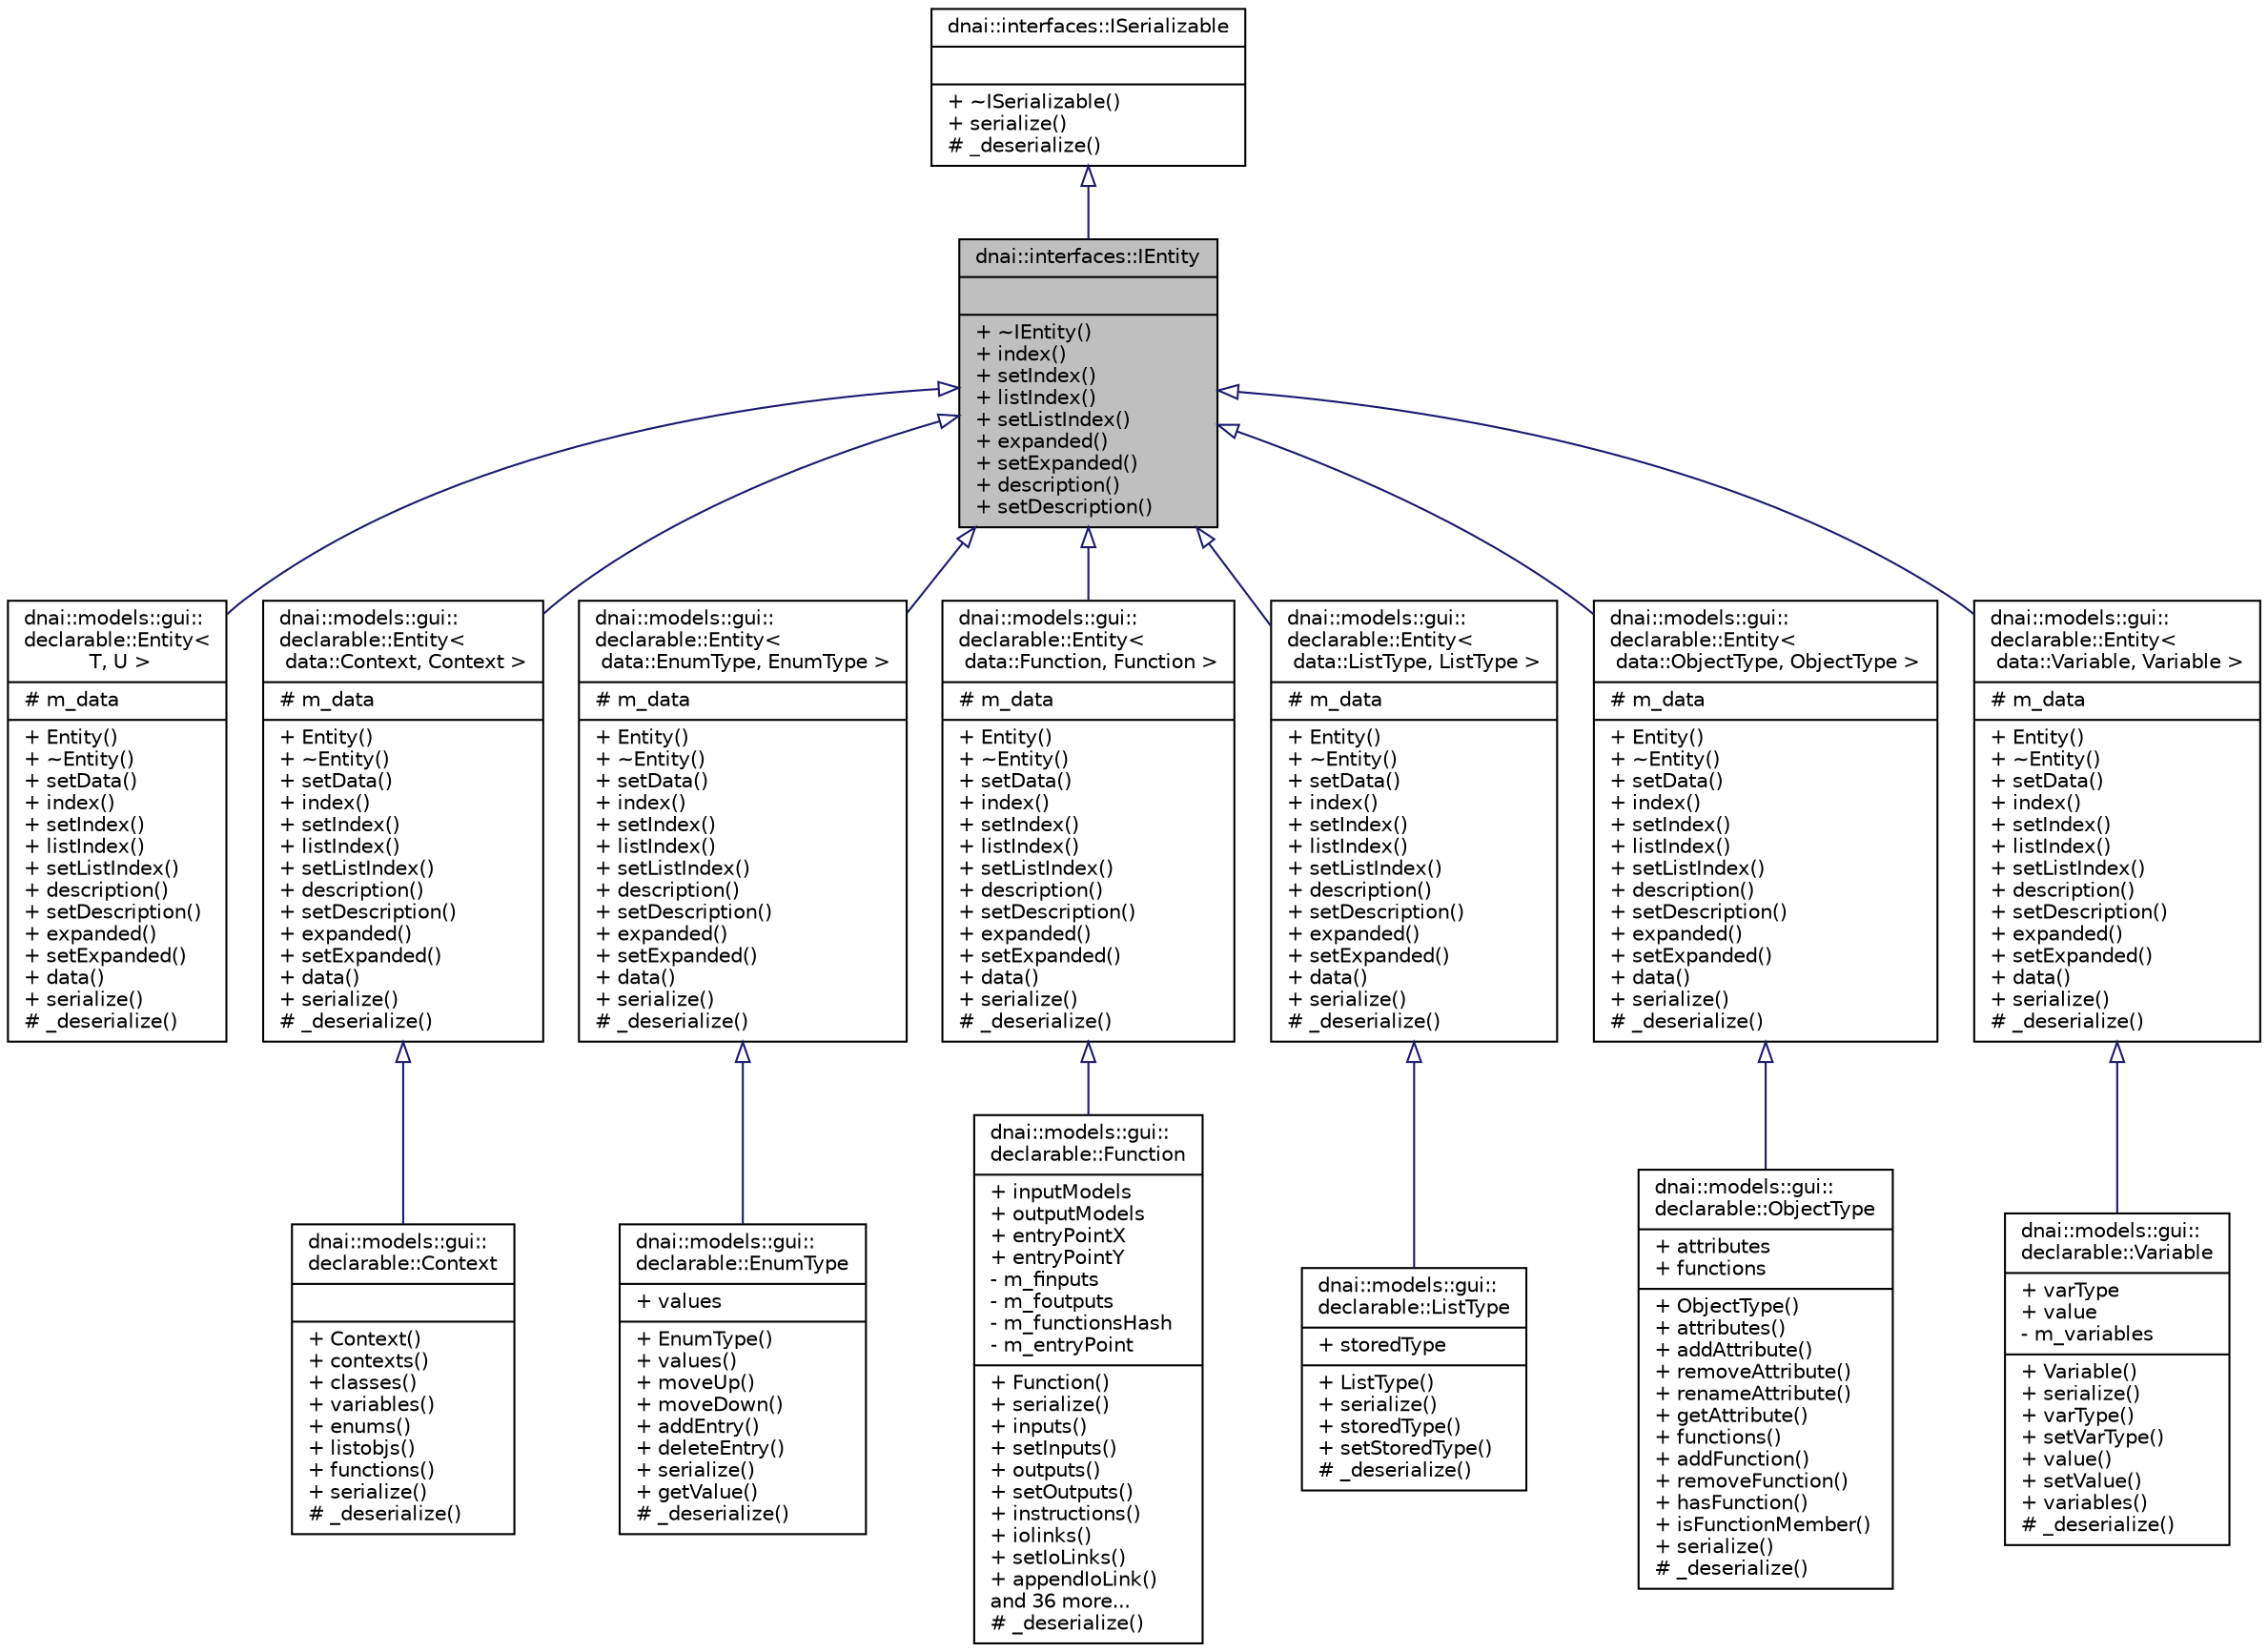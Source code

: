 digraph "dnai::interfaces::IEntity"
{
  edge [fontname="Helvetica",fontsize="10",labelfontname="Helvetica",labelfontsize="10"];
  node [fontname="Helvetica",fontsize="10",shape=record];
  Node1 [label="{dnai::interfaces::IEntity\n||+ ~IEntity()\l+ index()\l+ setIndex()\l+ listIndex()\l+ setListIndex()\l+ expanded()\l+ setExpanded()\l+ description()\l+ setDescription()\l}",height=0.2,width=0.4,color="black", fillcolor="grey75", style="filled", fontcolor="black"];
  Node2 -> Node1 [dir="back",color="midnightblue",fontsize="10",style="solid",arrowtail="onormal",fontname="Helvetica"];
  Node2 [label="{dnai::interfaces::ISerializable\n||+ ~ISerializable()\l+ serialize()\l# _deserialize()\l}",height=0.2,width=0.4,color="black", fillcolor="white", style="filled",URL="$classdnai_1_1interfaces_1_1_i_serializable.html",tooltip="Allow inherited class to serialize and deserialize itself. "];
  Node1 -> Node3 [dir="back",color="midnightblue",fontsize="10",style="solid",arrowtail="onormal",fontname="Helvetica"];
  Node3 [label="{dnai::models::gui::\ldeclarable::Entity\<\l T, U \>\n|# m_data\l|+ Entity()\l+ ~Entity()\l+ setData()\l+ index()\l+ setIndex()\l+ listIndex()\l+ setListIndex()\l+ description()\l+ setDescription()\l+ expanded()\l+ setExpanded()\l+ data()\l+ serialize()\l# _deserialize()\l}",height=0.2,width=0.4,color="black", fillcolor="white", style="filled",URL="$classdnai_1_1models_1_1gui_1_1declarable_1_1_entity.html"];
  Node1 -> Node4 [dir="back",color="midnightblue",fontsize="10",style="solid",arrowtail="onormal",fontname="Helvetica"];
  Node4 [label="{dnai::models::gui::\ldeclarable::Entity\<\l data::Context, Context \>\n|# m_data\l|+ Entity()\l+ ~Entity()\l+ setData()\l+ index()\l+ setIndex()\l+ listIndex()\l+ setListIndex()\l+ description()\l+ setDescription()\l+ expanded()\l+ setExpanded()\l+ data()\l+ serialize()\l# _deserialize()\l}",height=0.2,width=0.4,color="black", fillcolor="white", style="filled",URL="$classdnai_1_1models_1_1gui_1_1declarable_1_1_entity.html"];
  Node4 -> Node5 [dir="back",color="midnightblue",fontsize="10",style="solid",arrowtail="onormal",fontname="Helvetica"];
  Node5 [label="{dnai::models::gui::\ldeclarable::Context\n||+ Context()\l+ contexts()\l+ classes()\l+ variables()\l+ enums()\l+ listobjs()\l+ functions()\l+ serialize()\l# _deserialize()\l}",height=0.2,width=0.4,color="black", fillcolor="white", style="filled",URL="$classdnai_1_1models_1_1gui_1_1declarable_1_1_context.html"];
  Node1 -> Node6 [dir="back",color="midnightblue",fontsize="10",style="solid",arrowtail="onormal",fontname="Helvetica"];
  Node6 [label="{dnai::models::gui::\ldeclarable::Entity\<\l data::EnumType, EnumType \>\n|# m_data\l|+ Entity()\l+ ~Entity()\l+ setData()\l+ index()\l+ setIndex()\l+ listIndex()\l+ setListIndex()\l+ description()\l+ setDescription()\l+ expanded()\l+ setExpanded()\l+ data()\l+ serialize()\l# _deserialize()\l}",height=0.2,width=0.4,color="black", fillcolor="white", style="filled",URL="$classdnai_1_1models_1_1gui_1_1declarable_1_1_entity.html"];
  Node6 -> Node7 [dir="back",color="midnightblue",fontsize="10",style="solid",arrowtail="onormal",fontname="Helvetica"];
  Node7 [label="{dnai::models::gui::\ldeclarable::EnumType\n|+ values\l|+ EnumType()\l+ values()\l+ moveUp()\l+ moveDown()\l+ addEntry()\l+ deleteEntry()\l+ serialize()\l+ getValue()\l# _deserialize()\l}",height=0.2,width=0.4,color="black", fillcolor="white", style="filled",URL="$classdnai_1_1models_1_1gui_1_1declarable_1_1_enum_type.html"];
  Node1 -> Node8 [dir="back",color="midnightblue",fontsize="10",style="solid",arrowtail="onormal",fontname="Helvetica"];
  Node8 [label="{dnai::models::gui::\ldeclarable::Entity\<\l data::Function, Function \>\n|# m_data\l|+ Entity()\l+ ~Entity()\l+ setData()\l+ index()\l+ setIndex()\l+ listIndex()\l+ setListIndex()\l+ description()\l+ setDescription()\l+ expanded()\l+ setExpanded()\l+ data()\l+ serialize()\l# _deserialize()\l}",height=0.2,width=0.4,color="black", fillcolor="white", style="filled",URL="$classdnai_1_1models_1_1gui_1_1declarable_1_1_entity.html"];
  Node8 -> Node9 [dir="back",color="midnightblue",fontsize="10",style="solid",arrowtail="onormal",fontname="Helvetica"];
  Node9 [label="{dnai::models::gui::\ldeclarable::Function\n|+ inputModels\l+ outputModels\l+ entryPointX\l+ entryPointY\l- m_finputs\l- m_foutputs\l- m_functionsHash\l- m_entryPoint\l|+ Function()\l+ serialize()\l+ inputs()\l+ setInputs()\l+ outputs()\l+ setOutputs()\l+ instructions()\l+ iolinks()\l+ setIoLinks()\l+ appendIoLink()\land 36 more...\l# _deserialize()\l}",height=0.2,width=0.4,color="black", fillcolor="white", style="filled",URL="$classdnai_1_1models_1_1gui_1_1declarable_1_1_function.html"];
  Node1 -> Node10 [dir="back",color="midnightblue",fontsize="10",style="solid",arrowtail="onormal",fontname="Helvetica"];
  Node10 [label="{dnai::models::gui::\ldeclarable::Entity\<\l data::ListType, ListType \>\n|# m_data\l|+ Entity()\l+ ~Entity()\l+ setData()\l+ index()\l+ setIndex()\l+ listIndex()\l+ setListIndex()\l+ description()\l+ setDescription()\l+ expanded()\l+ setExpanded()\l+ data()\l+ serialize()\l# _deserialize()\l}",height=0.2,width=0.4,color="black", fillcolor="white", style="filled",URL="$classdnai_1_1models_1_1gui_1_1declarable_1_1_entity.html"];
  Node10 -> Node11 [dir="back",color="midnightblue",fontsize="10",style="solid",arrowtail="onormal",fontname="Helvetica"];
  Node11 [label="{dnai::models::gui::\ldeclarable::ListType\n|+ storedType\l|+ ListType()\l+ serialize()\l+ storedType()\l+ setStoredType()\l# _deserialize()\l}",height=0.2,width=0.4,color="black", fillcolor="white", style="filled",URL="$classdnai_1_1models_1_1gui_1_1declarable_1_1_list_type.html"];
  Node1 -> Node12 [dir="back",color="midnightblue",fontsize="10",style="solid",arrowtail="onormal",fontname="Helvetica"];
  Node12 [label="{dnai::models::gui::\ldeclarable::Entity\<\l data::ObjectType, ObjectType \>\n|# m_data\l|+ Entity()\l+ ~Entity()\l+ setData()\l+ index()\l+ setIndex()\l+ listIndex()\l+ setListIndex()\l+ description()\l+ setDescription()\l+ expanded()\l+ setExpanded()\l+ data()\l+ serialize()\l# _deserialize()\l}",height=0.2,width=0.4,color="black", fillcolor="white", style="filled",URL="$classdnai_1_1models_1_1gui_1_1declarable_1_1_entity.html"];
  Node12 -> Node13 [dir="back",color="midnightblue",fontsize="10",style="solid",arrowtail="onormal",fontname="Helvetica"];
  Node13 [label="{dnai::models::gui::\ldeclarable::ObjectType\n|+ attributes\l+ functions\l|+ ObjectType()\l+ attributes()\l+ addAttribute()\l+ removeAttribute()\l+ renameAttribute()\l+ getAttribute()\l+ functions()\l+ addFunction()\l+ removeFunction()\l+ hasFunction()\l+ isFunctionMember()\l+ serialize()\l# _deserialize()\l}",height=0.2,width=0.4,color="black", fillcolor="white", style="filled",URL="$classdnai_1_1models_1_1gui_1_1declarable_1_1_object_type.html"];
  Node1 -> Node14 [dir="back",color="midnightblue",fontsize="10",style="solid",arrowtail="onormal",fontname="Helvetica"];
  Node14 [label="{dnai::models::gui::\ldeclarable::Entity\<\l data::Variable, Variable \>\n|# m_data\l|+ Entity()\l+ ~Entity()\l+ setData()\l+ index()\l+ setIndex()\l+ listIndex()\l+ setListIndex()\l+ description()\l+ setDescription()\l+ expanded()\l+ setExpanded()\l+ data()\l+ serialize()\l# _deserialize()\l}",height=0.2,width=0.4,color="black", fillcolor="white", style="filled",URL="$classdnai_1_1models_1_1gui_1_1declarable_1_1_entity.html"];
  Node14 -> Node15 [dir="back",color="midnightblue",fontsize="10",style="solid",arrowtail="onormal",fontname="Helvetica"];
  Node15 [label="{dnai::models::gui::\ldeclarable::Variable\n|+ varType\l+ value\l- m_variables\l|+ Variable()\l+ serialize()\l+ varType()\l+ setVarType()\l+ value()\l+ setValue()\l+ variables()\l# _deserialize()\l}",height=0.2,width=0.4,color="black", fillcolor="white", style="filled",URL="$classdnai_1_1models_1_1gui_1_1declarable_1_1_variable.html"];
}
